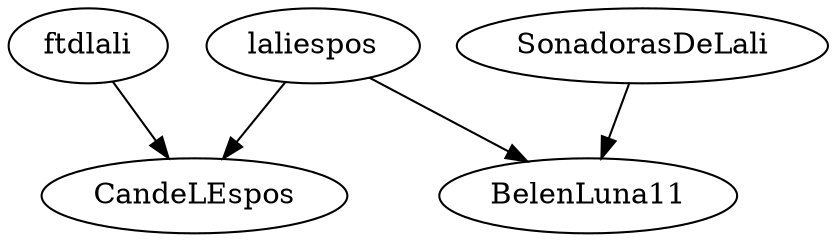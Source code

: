 strict digraph {
"ftdlali" -> "CandeLEspos"
"laliespos" -> "CandeLEspos"
"laliespos" -> "BelenLuna11"
"SonadorasDeLali" -> "BelenLuna11"
}